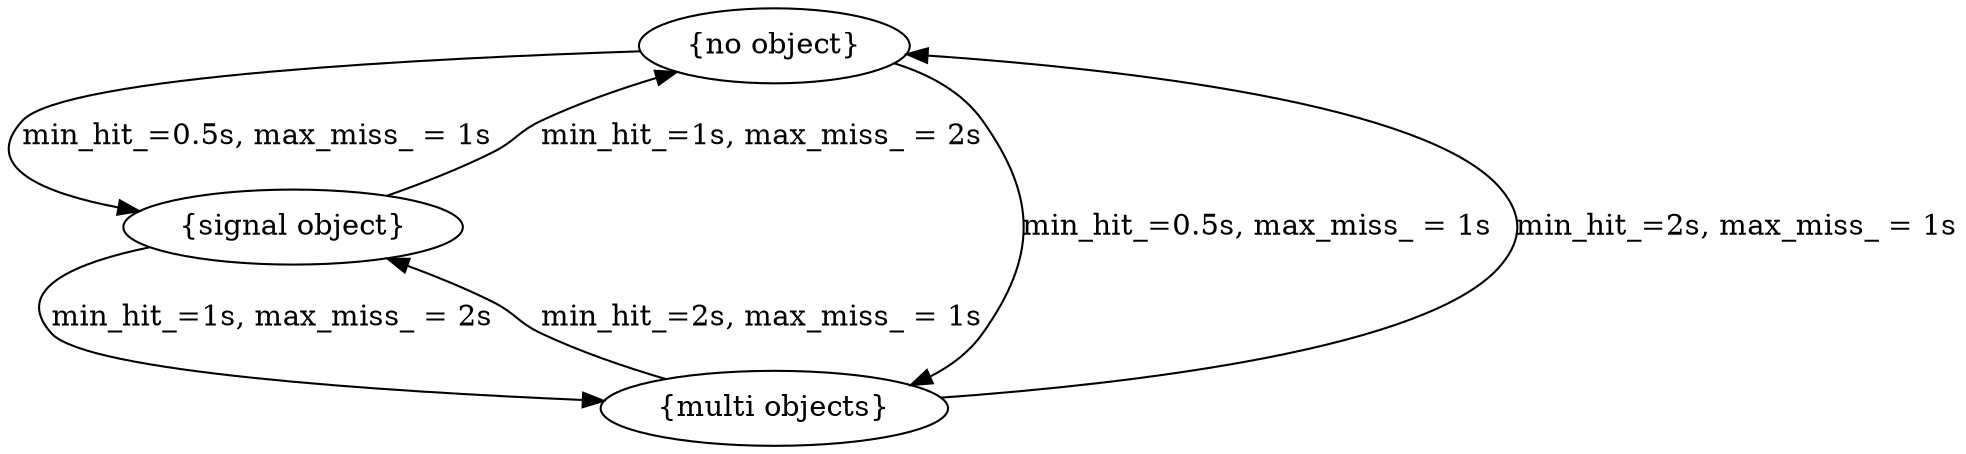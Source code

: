 digraph track_para {
	no_object [label = "{no object}"]
	signal_object [label = "{signal object}"]
	multi_object [label = "{multi objects}"]
	
	no_object -> signal_object [label = "min_hit_=0.5s, max_miss_ = 1s"]
	no_object -> multi_object [label = "min_hit_=0.5s, max_miss_ = 1s"]
	signal_object -> no_object [label = "min_hit_=1s, max_miss_ = 2s"]
	signal_object -> multi_object [label = "min_hit_=1s, max_miss_ = 2s"]
	multi_object -> no_object [label = "min_hit_=2s, max_miss_ = 1s"]
	multi_object -> signal_object [label = "min_hit_=2s, max_miss_ = 1s"]
}